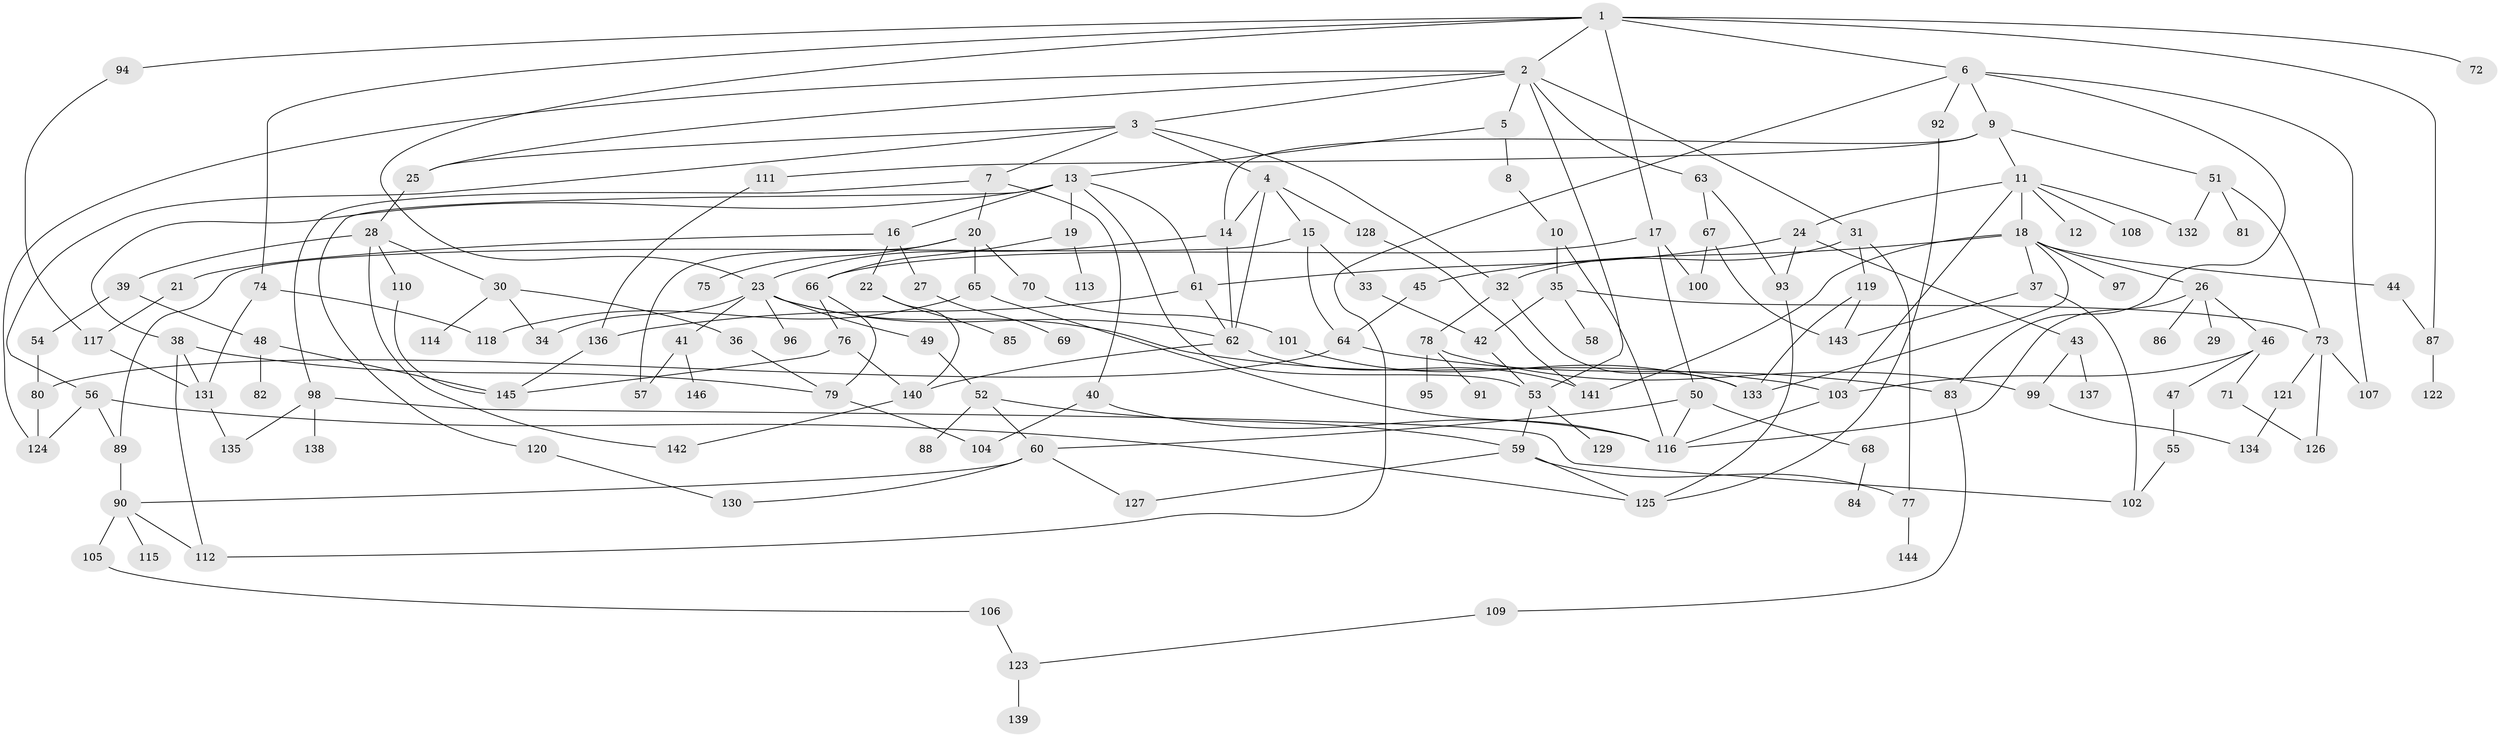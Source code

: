// Generated by graph-tools (version 1.1) at 2025/13/03/09/25 04:13:15]
// undirected, 146 vertices, 217 edges
graph export_dot {
graph [start="1"]
  node [color=gray90,style=filled];
  1;
  2;
  3;
  4;
  5;
  6;
  7;
  8;
  9;
  10;
  11;
  12;
  13;
  14;
  15;
  16;
  17;
  18;
  19;
  20;
  21;
  22;
  23;
  24;
  25;
  26;
  27;
  28;
  29;
  30;
  31;
  32;
  33;
  34;
  35;
  36;
  37;
  38;
  39;
  40;
  41;
  42;
  43;
  44;
  45;
  46;
  47;
  48;
  49;
  50;
  51;
  52;
  53;
  54;
  55;
  56;
  57;
  58;
  59;
  60;
  61;
  62;
  63;
  64;
  65;
  66;
  67;
  68;
  69;
  70;
  71;
  72;
  73;
  74;
  75;
  76;
  77;
  78;
  79;
  80;
  81;
  82;
  83;
  84;
  85;
  86;
  87;
  88;
  89;
  90;
  91;
  92;
  93;
  94;
  95;
  96;
  97;
  98;
  99;
  100;
  101;
  102;
  103;
  104;
  105;
  106;
  107;
  108;
  109;
  110;
  111;
  112;
  113;
  114;
  115;
  116;
  117;
  118;
  119;
  120;
  121;
  122;
  123;
  124;
  125;
  126;
  127;
  128;
  129;
  130;
  131;
  132;
  133;
  134;
  135;
  136;
  137;
  138;
  139;
  140;
  141;
  142;
  143;
  144;
  145;
  146;
  1 -- 2;
  1 -- 6;
  1 -- 17;
  1 -- 72;
  1 -- 74;
  1 -- 87;
  1 -- 94;
  1 -- 23;
  2 -- 3;
  2 -- 5;
  2 -- 31;
  2 -- 63;
  2 -- 25;
  2 -- 53;
  2 -- 124;
  3 -- 4;
  3 -- 7;
  3 -- 25;
  3 -- 32;
  3 -- 56;
  4 -- 14;
  4 -- 15;
  4 -- 62;
  4 -- 128;
  5 -- 8;
  5 -- 13;
  6 -- 9;
  6 -- 92;
  6 -- 107;
  6 -- 112;
  6 -- 83;
  7 -- 20;
  7 -- 40;
  7 -- 98;
  8 -- 10;
  9 -- 11;
  9 -- 51;
  9 -- 111;
  9 -- 14;
  10 -- 35;
  10 -- 116;
  11 -- 12;
  11 -- 18;
  11 -- 24;
  11 -- 108;
  11 -- 132;
  11 -- 103;
  13 -- 16;
  13 -- 19;
  13 -- 38;
  13 -- 120;
  13 -- 53;
  13 -- 61;
  14 -- 23;
  14 -- 62;
  15 -- 33;
  15 -- 64;
  15 -- 89;
  16 -- 21;
  16 -- 22;
  16 -- 27;
  17 -- 50;
  17 -- 66;
  17 -- 100;
  18 -- 26;
  18 -- 37;
  18 -- 44;
  18 -- 45;
  18 -- 97;
  18 -- 133;
  18 -- 141;
  19 -- 66;
  19 -- 113;
  20 -- 65;
  20 -- 70;
  20 -- 75;
  20 -- 57;
  21 -- 117;
  22 -- 85;
  22 -- 140;
  23 -- 41;
  23 -- 49;
  23 -- 96;
  23 -- 103;
  23 -- 62;
  23 -- 34;
  24 -- 43;
  24 -- 61;
  24 -- 93;
  25 -- 28;
  26 -- 29;
  26 -- 46;
  26 -- 86;
  26 -- 116;
  27 -- 69;
  28 -- 30;
  28 -- 39;
  28 -- 110;
  28 -- 142;
  30 -- 34;
  30 -- 36;
  30 -- 114;
  31 -- 77;
  31 -- 119;
  31 -- 32;
  32 -- 78;
  32 -- 133;
  33 -- 42;
  35 -- 58;
  35 -- 73;
  35 -- 42;
  36 -- 79;
  37 -- 143;
  37 -- 102;
  38 -- 79;
  38 -- 112;
  38 -- 131;
  39 -- 48;
  39 -- 54;
  40 -- 116;
  40 -- 104;
  41 -- 57;
  41 -- 146;
  42 -- 53;
  43 -- 137;
  43 -- 99;
  44 -- 87;
  45 -- 64;
  46 -- 47;
  46 -- 71;
  46 -- 103;
  47 -- 55;
  48 -- 82;
  48 -- 145;
  49 -- 52;
  50 -- 68;
  50 -- 116;
  50 -- 60;
  51 -- 73;
  51 -- 81;
  51 -- 132;
  52 -- 60;
  52 -- 88;
  52 -- 59;
  53 -- 59;
  53 -- 129;
  54 -- 80;
  55 -- 102;
  56 -- 89;
  56 -- 125;
  56 -- 124;
  59 -- 77;
  59 -- 127;
  59 -- 125;
  60 -- 127;
  60 -- 130;
  60 -- 90;
  61 -- 62;
  61 -- 136;
  62 -- 140;
  62 -- 141;
  63 -- 67;
  63 -- 93;
  64 -- 80;
  64 -- 83;
  65 -- 116;
  65 -- 118;
  66 -- 76;
  66 -- 79;
  67 -- 100;
  67 -- 143;
  68 -- 84;
  70 -- 101;
  71 -- 126;
  73 -- 121;
  73 -- 107;
  73 -- 126;
  74 -- 118;
  74 -- 131;
  76 -- 145;
  76 -- 140;
  77 -- 144;
  78 -- 91;
  78 -- 95;
  78 -- 99;
  79 -- 104;
  80 -- 124;
  83 -- 109;
  87 -- 122;
  89 -- 90;
  90 -- 105;
  90 -- 115;
  90 -- 112;
  92 -- 125;
  93 -- 125;
  94 -- 117;
  98 -- 102;
  98 -- 135;
  98 -- 138;
  99 -- 134;
  101 -- 133;
  103 -- 116;
  105 -- 106;
  106 -- 123;
  109 -- 123;
  110 -- 145;
  111 -- 136;
  117 -- 131;
  119 -- 143;
  119 -- 133;
  120 -- 130;
  121 -- 134;
  123 -- 139;
  128 -- 141;
  131 -- 135;
  136 -- 145;
  140 -- 142;
}
